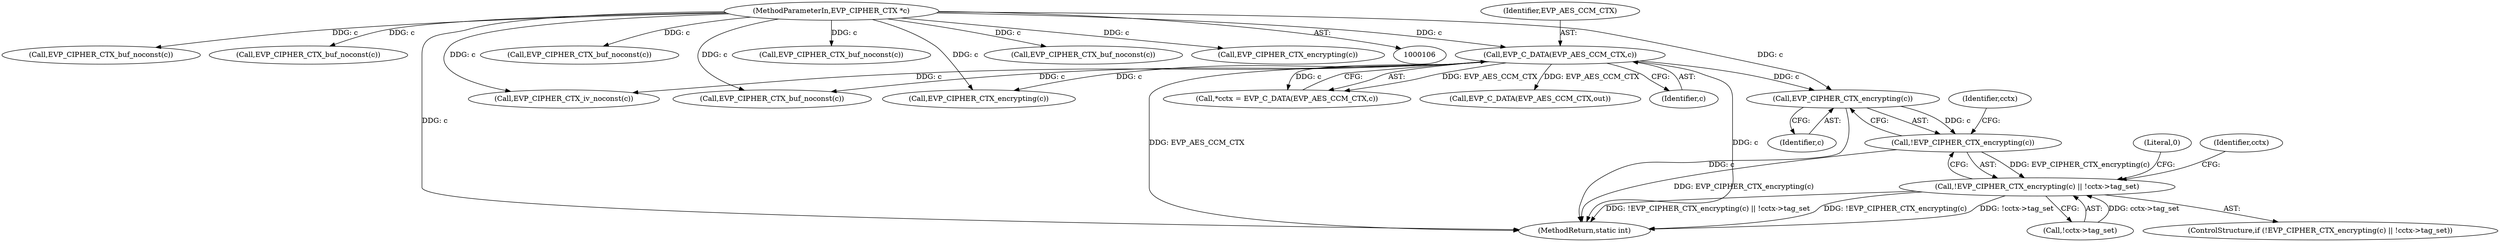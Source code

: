 digraph "0_openssl_00d965474b22b54e4275232bc71ee0c699c5cd21@pointer" {
"1000316" [label="(Call,EVP_CIPHER_CTX_encrypting(c))"];
"1000115" [label="(Call,EVP_C_DATA(EVP_AES_CCM_CTX,c))"];
"1000107" [label="(MethodParameterIn,EVP_CIPHER_CTX *c)"];
"1000315" [label="(Call,!EVP_CIPHER_CTX_encrypting(c))"];
"1000314" [label="(Call,!EVP_CIPHER_CTX_encrypting(c) || !cctx->tag_set)"];
"1000116" [label="(Identifier,EVP_AES_CCM_CTX)"];
"1000184" [label="(Call,EVP_CIPHER_CTX_buf_noconst(c))"];
"1000117" [label="(Identifier,c)"];
"1000220" [label="(Call,EVP_CIPHER_CTX_buf_noconst(c))"];
"1000315" [label="(Call,!EVP_CIPHER_CTX_encrypting(c))"];
"1000402" [label="(MethodReturn,static int)"];
"1000115" [label="(Call,EVP_C_DATA(EVP_AES_CCM_CTX,c))"];
"1000240" [label="(Call,EVP_CIPHER_CTX_iv_noconst(c))"];
"1000113" [label="(Call,*cctx = EVP_C_DATA(EVP_AES_CCM_CTX,c))"];
"1000363" [label="(Call,EVP_C_DATA(EVP_AES_CCM_CTX,out))"];
"1000323" [label="(Literal,0)"];
"1000191" [label="(Call,EVP_CIPHER_CTX_buf_noconst(c))"];
"1000168" [label="(Call,EVP_CIPHER_CTX_buf_noconst(c))"];
"1000320" [label="(Identifier,cctx)"];
"1000301" [label="(Call,EVP_CIPHER_CTX_buf_noconst(c))"];
"1000318" [label="(Call,!cctx->tag_set)"];
"1000287" [label="(Call,EVP_CIPHER_CTX_encrypting(c))"];
"1000210" [label="(Call,EVP_CIPHER_CTX_buf_noconst(c))"];
"1000313" [label="(ControlStructure,if (!EVP_CIPHER_CTX_encrypting(c) || !cctx->tag_set))"];
"1000317" [label="(Identifier,c)"];
"1000107" [label="(MethodParameterIn,EVP_CIPHER_CTX *c)"];
"1000201" [label="(Call,EVP_CIPHER_CTX_encrypting(c))"];
"1000316" [label="(Call,EVP_CIPHER_CTX_encrypting(c))"];
"1000329" [label="(Identifier,cctx)"];
"1000314" [label="(Call,!EVP_CIPHER_CTX_encrypting(c) || !cctx->tag_set)"];
"1000316" -> "1000315"  [label="AST: "];
"1000316" -> "1000317"  [label="CFG: "];
"1000317" -> "1000316"  [label="AST: "];
"1000315" -> "1000316"  [label="CFG: "];
"1000316" -> "1000402"  [label="DDG: c"];
"1000316" -> "1000315"  [label="DDG: c"];
"1000115" -> "1000316"  [label="DDG: c"];
"1000107" -> "1000316"  [label="DDG: c"];
"1000115" -> "1000113"  [label="AST: "];
"1000115" -> "1000117"  [label="CFG: "];
"1000116" -> "1000115"  [label="AST: "];
"1000117" -> "1000115"  [label="AST: "];
"1000113" -> "1000115"  [label="CFG: "];
"1000115" -> "1000402"  [label="DDG: c"];
"1000115" -> "1000402"  [label="DDG: EVP_AES_CCM_CTX"];
"1000115" -> "1000113"  [label="DDG: EVP_AES_CCM_CTX"];
"1000115" -> "1000113"  [label="DDG: c"];
"1000107" -> "1000115"  [label="DDG: c"];
"1000115" -> "1000168"  [label="DDG: c"];
"1000115" -> "1000240"  [label="DDG: c"];
"1000115" -> "1000287"  [label="DDG: c"];
"1000115" -> "1000363"  [label="DDG: EVP_AES_CCM_CTX"];
"1000107" -> "1000106"  [label="AST: "];
"1000107" -> "1000402"  [label="DDG: c"];
"1000107" -> "1000168"  [label="DDG: c"];
"1000107" -> "1000184"  [label="DDG: c"];
"1000107" -> "1000191"  [label="DDG: c"];
"1000107" -> "1000201"  [label="DDG: c"];
"1000107" -> "1000210"  [label="DDG: c"];
"1000107" -> "1000220"  [label="DDG: c"];
"1000107" -> "1000240"  [label="DDG: c"];
"1000107" -> "1000287"  [label="DDG: c"];
"1000107" -> "1000301"  [label="DDG: c"];
"1000315" -> "1000314"  [label="AST: "];
"1000320" -> "1000315"  [label="CFG: "];
"1000314" -> "1000315"  [label="CFG: "];
"1000315" -> "1000402"  [label="DDG: EVP_CIPHER_CTX_encrypting(c)"];
"1000315" -> "1000314"  [label="DDG: EVP_CIPHER_CTX_encrypting(c)"];
"1000314" -> "1000313"  [label="AST: "];
"1000314" -> "1000318"  [label="CFG: "];
"1000318" -> "1000314"  [label="AST: "];
"1000323" -> "1000314"  [label="CFG: "];
"1000329" -> "1000314"  [label="CFG: "];
"1000314" -> "1000402"  [label="DDG: !EVP_CIPHER_CTX_encrypting(c)"];
"1000314" -> "1000402"  [label="DDG: !cctx->tag_set"];
"1000314" -> "1000402"  [label="DDG: !EVP_CIPHER_CTX_encrypting(c) || !cctx->tag_set"];
"1000318" -> "1000314"  [label="DDG: cctx->tag_set"];
}
